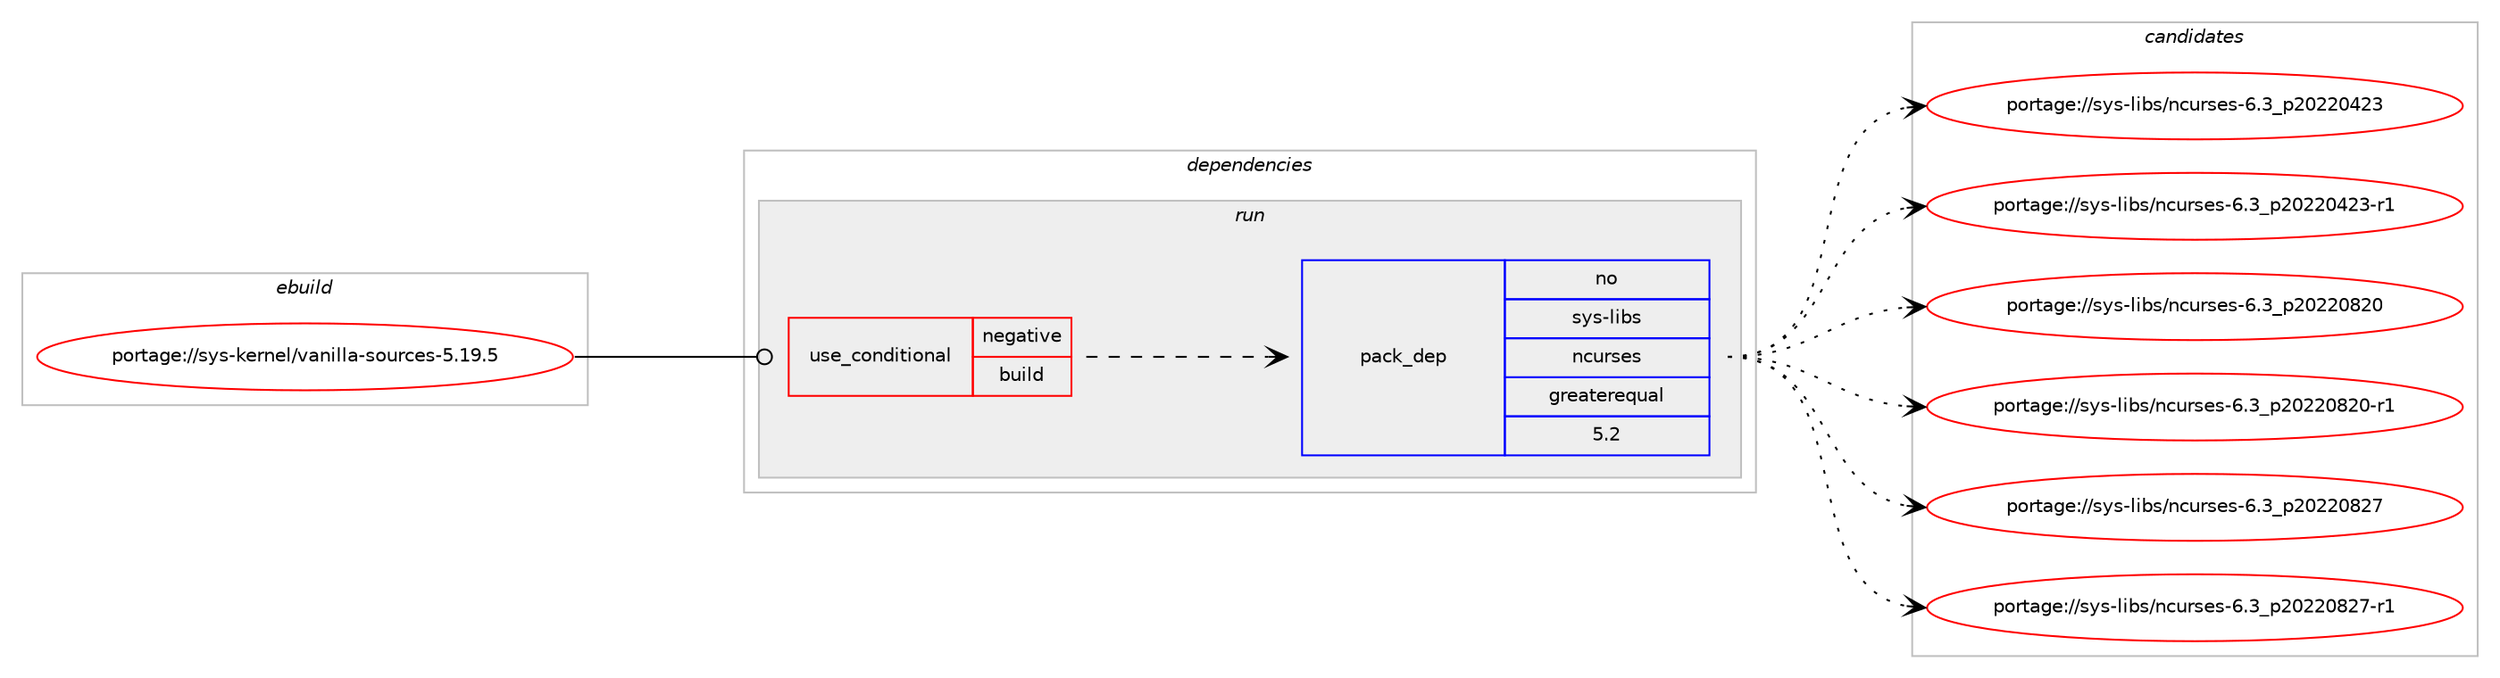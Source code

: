 digraph prolog {

# *************
# Graph options
# *************

newrank=true;
concentrate=true;
compound=true;
graph [rankdir=LR,fontname=Helvetica,fontsize=10,ranksep=1.5];#, ranksep=2.5, nodesep=0.2];
edge  [arrowhead=vee];
node  [fontname=Helvetica,fontsize=10];

# **********
# The ebuild
# **********

subgraph cluster_leftcol {
color=gray;
rank=same;
label=<<i>ebuild</i>>;
id [label="portage://sys-kernel/vanilla-sources-5.19.5", color=red, width=4, href="../sys-kernel/vanilla-sources-5.19.5.svg"];
}

# ****************
# The dependencies
# ****************

subgraph cluster_midcol {
color=gray;
label=<<i>dependencies</i>>;
subgraph cluster_compile {
fillcolor="#eeeeee";
style=filled;
label=<<i>compile</i>>;
}
subgraph cluster_compileandrun {
fillcolor="#eeeeee";
style=filled;
label=<<i>compile and run</i>>;
}
subgraph cluster_run {
fillcolor="#eeeeee";
style=filled;
label=<<i>run</i>>;
subgraph cond91 {
dependency183 [label=<<TABLE BORDER="0" CELLBORDER="1" CELLSPACING="0" CELLPADDING="4"><TR><TD ROWSPAN="3" CELLPADDING="10">use_conditional</TD></TR><TR><TD>negative</TD></TR><TR><TD>build</TD></TR></TABLE>>, shape=none, color=red];
# *** BEGIN UNKNOWN DEPENDENCY TYPE (TODO) ***
# dependency183 -> package_dependency(portage://sys-kernel/vanilla-sources-5.19.5,run,no,app-arch,cpio,none,[,,],[],[])
# *** END UNKNOWN DEPENDENCY TYPE (TODO) ***

# *** BEGIN UNKNOWN DEPENDENCY TYPE (TODO) ***
# dependency183 -> package_dependency(portage://sys-kernel/vanilla-sources-5.19.5,run,no,dev-lang,perl,none,[,,],[],[])
# *** END UNKNOWN DEPENDENCY TYPE (TODO) ***

# *** BEGIN UNKNOWN DEPENDENCY TYPE (TODO) ***
# dependency183 -> package_dependency(portage://sys-kernel/vanilla-sources-5.19.5,run,no,sys-devel,bc,none,[,,],[],[])
# *** END UNKNOWN DEPENDENCY TYPE (TODO) ***

# *** BEGIN UNKNOWN DEPENDENCY TYPE (TODO) ***
# dependency183 -> package_dependency(portage://sys-kernel/vanilla-sources-5.19.5,run,no,sys-devel,bison,none,[,,],[],[])
# *** END UNKNOWN DEPENDENCY TYPE (TODO) ***

# *** BEGIN UNKNOWN DEPENDENCY TYPE (TODO) ***
# dependency183 -> package_dependency(portage://sys-kernel/vanilla-sources-5.19.5,run,no,sys-devel,flex,none,[,,],[],[])
# *** END UNKNOWN DEPENDENCY TYPE (TODO) ***

# *** BEGIN UNKNOWN DEPENDENCY TYPE (TODO) ***
# dependency183 -> package_dependency(portage://sys-kernel/vanilla-sources-5.19.5,run,no,sys-devel,make,none,[,,],[],[])
# *** END UNKNOWN DEPENDENCY TYPE (TODO) ***

subgraph pack91 {
dependency184 [label=<<TABLE BORDER="0" CELLBORDER="1" CELLSPACING="0" CELLPADDING="4" WIDTH="220"><TR><TD ROWSPAN="6" CELLPADDING="30">pack_dep</TD></TR><TR><TD WIDTH="110">no</TD></TR><TR><TD>sys-libs</TD></TR><TR><TD>ncurses</TD></TR><TR><TD>greaterequal</TD></TR><TR><TD>5.2</TD></TR></TABLE>>, shape=none, color=blue];
}
dependency183:e -> dependency184:w [weight=20,style="dashed",arrowhead="vee"];
# *** BEGIN UNKNOWN DEPENDENCY TYPE (TODO) ***
# dependency183 -> package_dependency(portage://sys-kernel/vanilla-sources-5.19.5,run,no,virtual,libelf,none,[,,],[],[])
# *** END UNKNOWN DEPENDENCY TYPE (TODO) ***

# *** BEGIN UNKNOWN DEPENDENCY TYPE (TODO) ***
# dependency183 -> package_dependency(portage://sys-kernel/vanilla-sources-5.19.5,run,no,virtual,pkgconfig,none,[,,],[],[])
# *** END UNKNOWN DEPENDENCY TYPE (TODO) ***

}
id:e -> dependency183:w [weight=20,style="solid",arrowhead="odot"];
}
}

# **************
# The candidates
# **************

subgraph cluster_choices {
rank=same;
color=gray;
label=<<i>candidates</i>>;

subgraph choice91 {
color=black;
nodesep=1;
choice1151211154510810598115471109911711411510111545544651951125048505048525051 [label="portage://sys-libs/ncurses-6.3_p20220423", color=red, width=4,href="../sys-libs/ncurses-6.3_p20220423.svg"];
choice11512111545108105981154711099117114115101115455446519511250485050485250514511449 [label="portage://sys-libs/ncurses-6.3_p20220423-r1", color=red, width=4,href="../sys-libs/ncurses-6.3_p20220423-r1.svg"];
choice1151211154510810598115471109911711411510111545544651951125048505048565048 [label="portage://sys-libs/ncurses-6.3_p20220820", color=red, width=4,href="../sys-libs/ncurses-6.3_p20220820.svg"];
choice11512111545108105981154711099117114115101115455446519511250485050485650484511449 [label="portage://sys-libs/ncurses-6.3_p20220820-r1", color=red, width=4,href="../sys-libs/ncurses-6.3_p20220820-r1.svg"];
choice1151211154510810598115471109911711411510111545544651951125048505048565055 [label="portage://sys-libs/ncurses-6.3_p20220827", color=red, width=4,href="../sys-libs/ncurses-6.3_p20220827.svg"];
choice11512111545108105981154711099117114115101115455446519511250485050485650554511449 [label="portage://sys-libs/ncurses-6.3_p20220827-r1", color=red, width=4,href="../sys-libs/ncurses-6.3_p20220827-r1.svg"];
dependency184:e -> choice1151211154510810598115471109911711411510111545544651951125048505048525051:w [style=dotted,weight="100"];
dependency184:e -> choice11512111545108105981154711099117114115101115455446519511250485050485250514511449:w [style=dotted,weight="100"];
dependency184:e -> choice1151211154510810598115471109911711411510111545544651951125048505048565048:w [style=dotted,weight="100"];
dependency184:e -> choice11512111545108105981154711099117114115101115455446519511250485050485650484511449:w [style=dotted,weight="100"];
dependency184:e -> choice1151211154510810598115471109911711411510111545544651951125048505048565055:w [style=dotted,weight="100"];
dependency184:e -> choice11512111545108105981154711099117114115101115455446519511250485050485650554511449:w [style=dotted,weight="100"];
}
}

}
